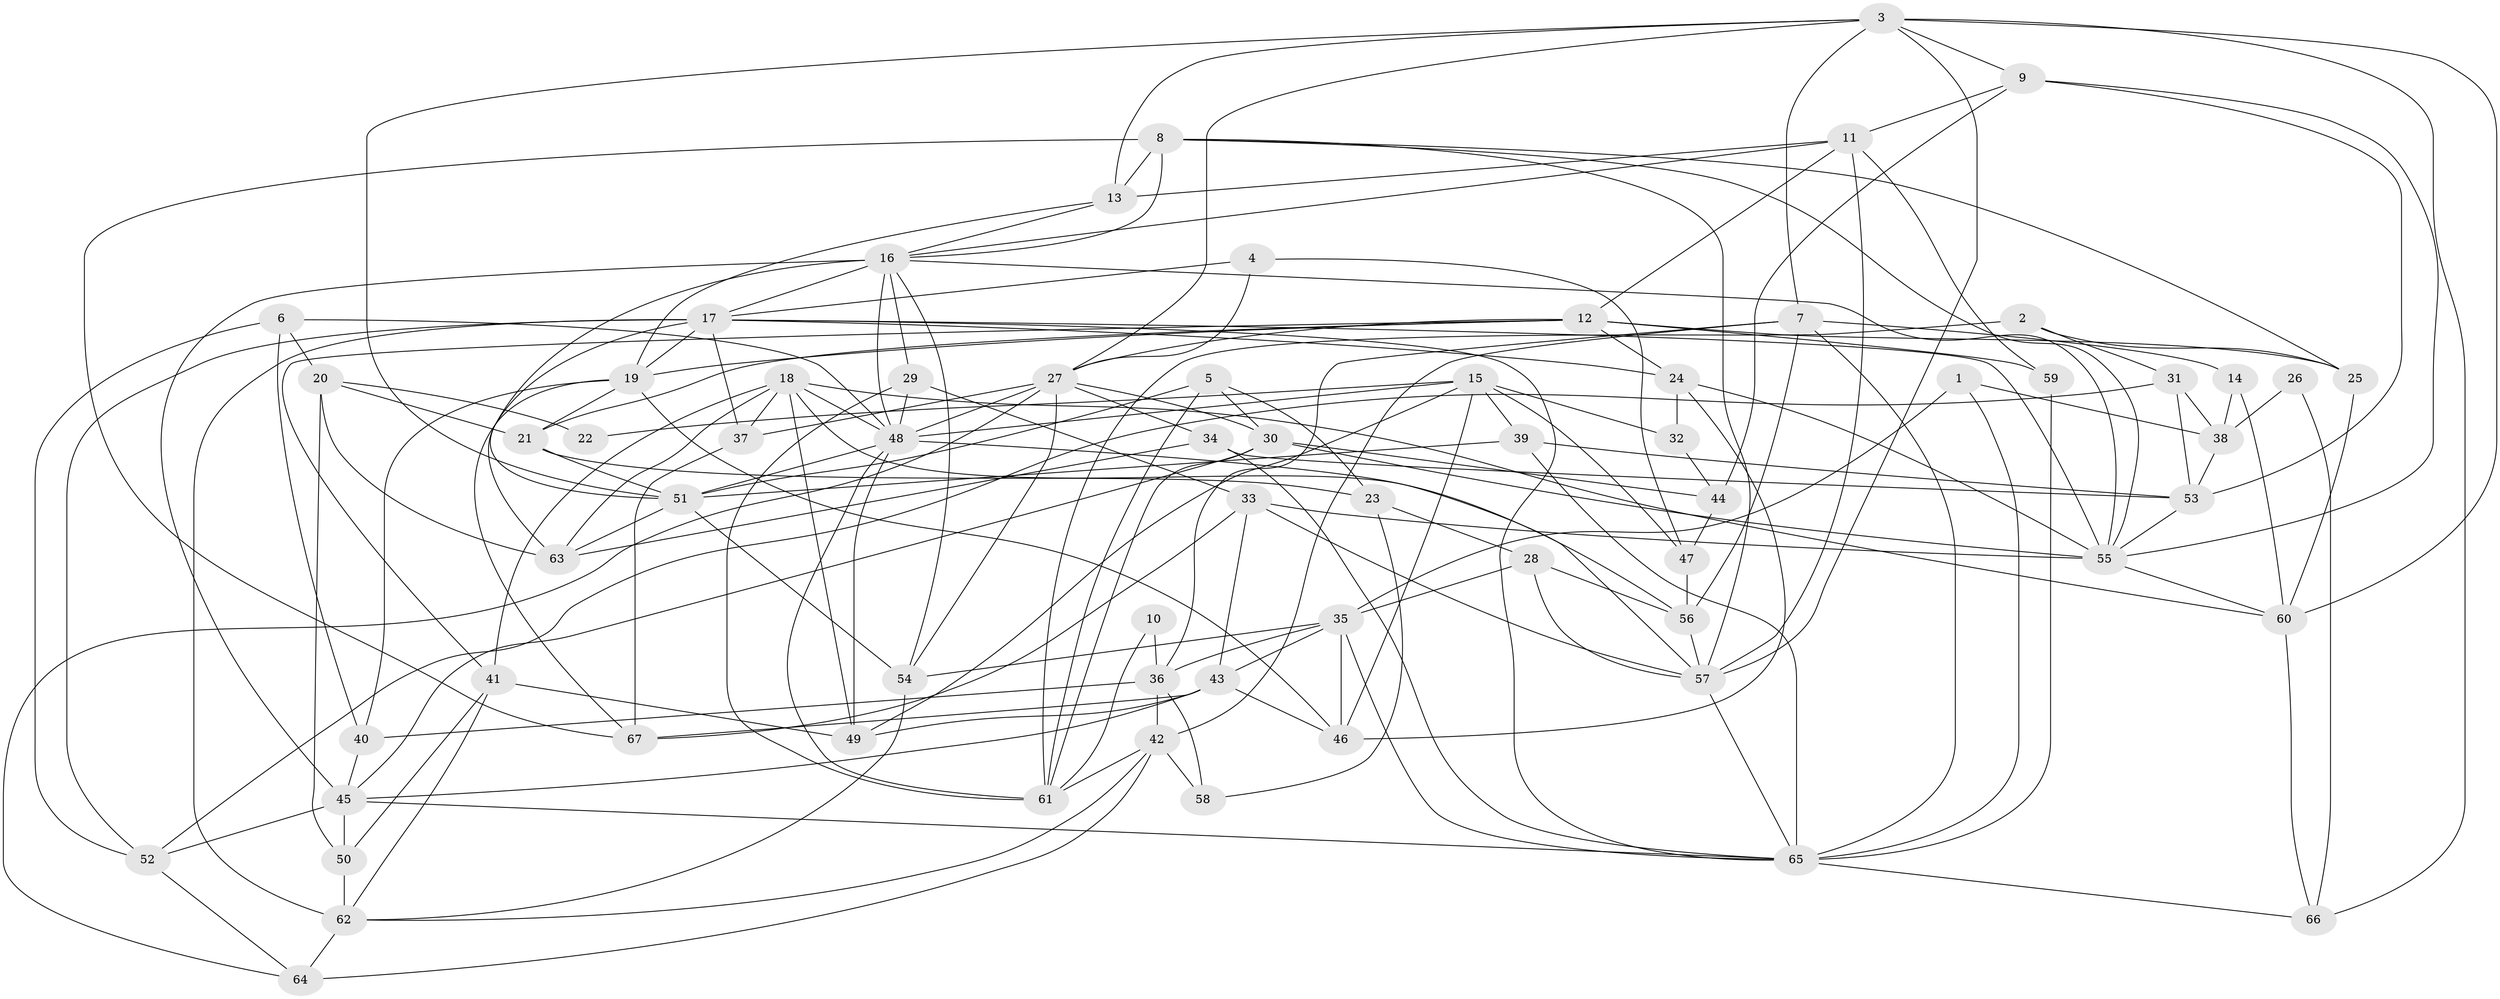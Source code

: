 // original degree distribution, {5: 0.20300751879699247, 3: 0.24812030075187969, 6: 0.09022556390977443, 4: 0.2706766917293233, 2: 0.14285714285714285, 7: 0.03759398496240601, 9: 0.007518796992481203}
// Generated by graph-tools (version 1.1) at 2025/37/03/04/25 23:37:04]
// undirected, 67 vertices, 179 edges
graph export_dot {
  node [color=gray90,style=filled];
  1;
  2;
  3;
  4;
  5;
  6;
  7;
  8;
  9;
  10;
  11;
  12;
  13;
  14;
  15;
  16;
  17;
  18;
  19;
  20;
  21;
  22;
  23;
  24;
  25;
  26;
  27;
  28;
  29;
  30;
  31;
  32;
  33;
  34;
  35;
  36;
  37;
  38;
  39;
  40;
  41;
  42;
  43;
  44;
  45;
  46;
  47;
  48;
  49;
  50;
  51;
  52;
  53;
  54;
  55;
  56;
  57;
  58;
  59;
  60;
  61;
  62;
  63;
  64;
  65;
  66;
  67;
  1 -- 35 [weight=1.0];
  1 -- 38 [weight=1.0];
  1 -- 65 [weight=1.0];
  2 -- 25 [weight=1.0];
  2 -- 31 [weight=2.0];
  2 -- 61 [weight=1.0];
  3 -- 7 [weight=1.0];
  3 -- 9 [weight=1.0];
  3 -- 13 [weight=1.0];
  3 -- 27 [weight=1.0];
  3 -- 51 [weight=1.0];
  3 -- 57 [weight=1.0];
  3 -- 60 [weight=1.0];
  3 -- 66 [weight=1.0];
  4 -- 17 [weight=1.0];
  4 -- 27 [weight=1.0];
  4 -- 47 [weight=1.0];
  5 -- 23 [weight=1.0];
  5 -- 30 [weight=1.0];
  5 -- 51 [weight=1.0];
  5 -- 61 [weight=1.0];
  6 -- 20 [weight=1.0];
  6 -- 40 [weight=1.0];
  6 -- 48 [weight=1.0];
  6 -- 52 [weight=1.0];
  7 -- 14 [weight=1.0];
  7 -- 36 [weight=1.0];
  7 -- 42 [weight=1.0];
  7 -- 56 [weight=1.0];
  7 -- 65 [weight=1.0];
  8 -- 13 [weight=1.0];
  8 -- 16 [weight=1.0];
  8 -- 25 [weight=1.0];
  8 -- 55 [weight=1.0];
  8 -- 57 [weight=1.0];
  8 -- 67 [weight=1.0];
  9 -- 11 [weight=2.0];
  9 -- 44 [weight=1.0];
  9 -- 53 [weight=1.0];
  9 -- 55 [weight=1.0];
  10 -- 36 [weight=2.0];
  10 -- 61 [weight=1.0];
  11 -- 12 [weight=1.0];
  11 -- 13 [weight=1.0];
  11 -- 16 [weight=1.0];
  11 -- 57 [weight=1.0];
  11 -- 59 [weight=1.0];
  12 -- 19 [weight=1.0];
  12 -- 21 [weight=1.0];
  12 -- 24 [weight=1.0];
  12 -- 25 [weight=1.0];
  12 -- 27 [weight=1.0];
  12 -- 41 [weight=1.0];
  12 -- 59 [weight=2.0];
  13 -- 16 [weight=1.0];
  13 -- 19 [weight=1.0];
  14 -- 38 [weight=1.0];
  14 -- 60 [weight=1.0];
  15 -- 22 [weight=1.0];
  15 -- 32 [weight=1.0];
  15 -- 39 [weight=1.0];
  15 -- 46 [weight=1.0];
  15 -- 47 [weight=1.0];
  15 -- 48 [weight=1.0];
  15 -- 49 [weight=1.0];
  16 -- 17 [weight=1.0];
  16 -- 29 [weight=1.0];
  16 -- 45 [weight=3.0];
  16 -- 48 [weight=1.0];
  16 -- 51 [weight=1.0];
  16 -- 54 [weight=1.0];
  16 -- 55 [weight=1.0];
  17 -- 19 [weight=1.0];
  17 -- 24 [weight=1.0];
  17 -- 37 [weight=1.0];
  17 -- 52 [weight=1.0];
  17 -- 55 [weight=1.0];
  17 -- 62 [weight=2.0];
  17 -- 63 [weight=1.0];
  17 -- 65 [weight=1.0];
  18 -- 37 [weight=1.0];
  18 -- 41 [weight=1.0];
  18 -- 48 [weight=1.0];
  18 -- 49 [weight=1.0];
  18 -- 56 [weight=1.0];
  18 -- 60 [weight=1.0];
  18 -- 63 [weight=1.0];
  19 -- 21 [weight=1.0];
  19 -- 40 [weight=1.0];
  19 -- 46 [weight=1.0];
  19 -- 67 [weight=1.0];
  20 -- 21 [weight=2.0];
  20 -- 22 [weight=1.0];
  20 -- 50 [weight=1.0];
  20 -- 63 [weight=1.0];
  21 -- 23 [weight=1.0];
  21 -- 51 [weight=2.0];
  23 -- 28 [weight=1.0];
  23 -- 58 [weight=1.0];
  24 -- 32 [weight=2.0];
  24 -- 46 [weight=1.0];
  24 -- 55 [weight=1.0];
  25 -- 60 [weight=1.0];
  26 -- 38 [weight=2.0];
  26 -- 66 [weight=1.0];
  27 -- 30 [weight=1.0];
  27 -- 34 [weight=1.0];
  27 -- 37 [weight=1.0];
  27 -- 48 [weight=2.0];
  27 -- 54 [weight=1.0];
  27 -- 64 [weight=1.0];
  28 -- 35 [weight=1.0];
  28 -- 56 [weight=1.0];
  28 -- 57 [weight=1.0];
  29 -- 33 [weight=1.0];
  29 -- 48 [weight=2.0];
  29 -- 61 [weight=1.0];
  30 -- 44 [weight=1.0];
  30 -- 45 [weight=1.0];
  30 -- 55 [weight=1.0];
  30 -- 61 [weight=1.0];
  31 -- 38 [weight=1.0];
  31 -- 52 [weight=1.0];
  31 -- 53 [weight=2.0];
  32 -- 44 [weight=1.0];
  33 -- 43 [weight=1.0];
  33 -- 55 [weight=2.0];
  33 -- 57 [weight=1.0];
  33 -- 67 [weight=1.0];
  34 -- 53 [weight=1.0];
  34 -- 63 [weight=1.0];
  34 -- 65 [weight=1.0];
  35 -- 36 [weight=1.0];
  35 -- 43 [weight=1.0];
  35 -- 46 [weight=1.0];
  35 -- 54 [weight=1.0];
  35 -- 65 [weight=1.0];
  36 -- 40 [weight=1.0];
  36 -- 42 [weight=1.0];
  36 -- 58 [weight=1.0];
  37 -- 67 [weight=1.0];
  38 -- 53 [weight=1.0];
  39 -- 51 [weight=1.0];
  39 -- 53 [weight=1.0];
  39 -- 65 [weight=1.0];
  40 -- 45 [weight=1.0];
  41 -- 49 [weight=1.0];
  41 -- 50 [weight=1.0];
  41 -- 62 [weight=1.0];
  42 -- 58 [weight=1.0];
  42 -- 61 [weight=1.0];
  42 -- 62 [weight=1.0];
  42 -- 64 [weight=1.0];
  43 -- 45 [weight=1.0];
  43 -- 46 [weight=1.0];
  43 -- 49 [weight=1.0];
  43 -- 67 [weight=1.0];
  44 -- 47 [weight=1.0];
  45 -- 50 [weight=1.0];
  45 -- 52 [weight=1.0];
  45 -- 65 [weight=1.0];
  47 -- 56 [weight=1.0];
  48 -- 49 [weight=1.0];
  48 -- 51 [weight=1.0];
  48 -- 57 [weight=1.0];
  48 -- 61 [weight=1.0];
  50 -- 62 [weight=1.0];
  51 -- 54 [weight=1.0];
  51 -- 63 [weight=1.0];
  52 -- 64 [weight=1.0];
  53 -- 55 [weight=1.0];
  54 -- 62 [weight=1.0];
  55 -- 60 [weight=1.0];
  56 -- 57 [weight=1.0];
  57 -- 65 [weight=1.0];
  59 -- 65 [weight=2.0];
  60 -- 66 [weight=1.0];
  62 -- 64 [weight=1.0];
  65 -- 66 [weight=1.0];
}
